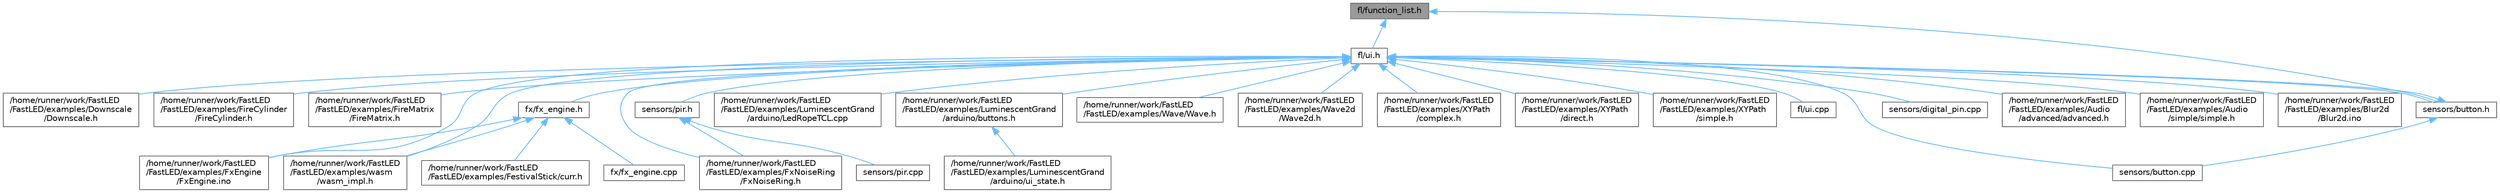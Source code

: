 digraph "fl/function_list.h"
{
 // INTERACTIVE_SVG=YES
 // LATEX_PDF_SIZE
  bgcolor="transparent";
  edge [fontname=Helvetica,fontsize=10,labelfontname=Helvetica,labelfontsize=10];
  node [fontname=Helvetica,fontsize=10,shape=box,height=0.2,width=0.4];
  Node1 [id="Node000001",label="fl/function_list.h",height=0.2,width=0.4,color="gray40", fillcolor="grey60", style="filled", fontcolor="black",tooltip=" "];
  Node1 -> Node2 [id="edge1_Node000001_Node000002",dir="back",color="steelblue1",style="solid",tooltip=" "];
  Node2 [id="Node000002",label="fl/ui.h",height=0.2,width=0.4,color="grey40", fillcolor="white", style="filled",URL="$d9/d3b/ui_8h.html",tooltip=" "];
  Node2 -> Node3 [id="edge2_Node000002_Node000003",dir="back",color="steelblue1",style="solid",tooltip=" "];
  Node3 [id="Node000003",label="/home/runner/work/FastLED\l/FastLED/examples/Audio\l/advanced/advanced.h",height=0.2,width=0.4,color="grey40", fillcolor="white", style="filled",URL="$da/dc7/advanced_8h.html",tooltip=" "];
  Node2 -> Node4 [id="edge3_Node000002_Node000004",dir="back",color="steelblue1",style="solid",tooltip=" "];
  Node4 [id="Node000004",label="/home/runner/work/FastLED\l/FastLED/examples/Audio\l/simple/simple.h",height=0.2,width=0.4,color="grey40", fillcolor="white", style="filled",URL="$db/d49/_audio_2simple_2simple_8h.html",tooltip=" "];
  Node2 -> Node5 [id="edge4_Node000002_Node000005",dir="back",color="steelblue1",style="solid",tooltip=" "];
  Node5 [id="Node000005",label="/home/runner/work/FastLED\l/FastLED/examples/Blur2d\l/Blur2d.ino",height=0.2,width=0.4,color="grey40", fillcolor="white", style="filled",URL="$df/d42/_blur2d_8ino.html",tooltip="Demonstrates 2D blur effects on LED matrix."];
  Node2 -> Node6 [id="edge5_Node000002_Node000006",dir="back",color="steelblue1",style="solid",tooltip=" "];
  Node6 [id="Node000006",label="/home/runner/work/FastLED\l/FastLED/examples/Downscale\l/Downscale.h",height=0.2,width=0.4,color="grey40", fillcolor="white", style="filled",URL="$d6/d1a/examples_2_downscale_2downscale_8h.html",tooltip=" "];
  Node2 -> Node7 [id="edge6_Node000002_Node000007",dir="back",color="steelblue1",style="solid",tooltip=" "];
  Node7 [id="Node000007",label="/home/runner/work/FastLED\l/FastLED/examples/FireCylinder\l/FireCylinder.h",height=0.2,width=0.4,color="grey40", fillcolor="white", style="filled",URL="$d8/dd0/_fire_cylinder_8h.html",tooltip=" "];
  Node2 -> Node8 [id="edge7_Node000002_Node000008",dir="back",color="steelblue1",style="solid",tooltip=" "];
  Node8 [id="Node000008",label="/home/runner/work/FastLED\l/FastLED/examples/FireMatrix\l/FireMatrix.h",height=0.2,width=0.4,color="grey40", fillcolor="white", style="filled",URL="$d5/d88/_fire_matrix_8h.html",tooltip=" "];
  Node2 -> Node9 [id="edge8_Node000002_Node000009",dir="back",color="steelblue1",style="solid",tooltip=" "];
  Node9 [id="Node000009",label="/home/runner/work/FastLED\l/FastLED/examples/FxEngine\l/FxEngine.ino",height=0.2,width=0.4,color="grey40", fillcolor="white", style="filled",URL="$d6/d35/_fx_engine_8ino.html",tooltip="Demonstrates FxEngine for switching between effects."];
  Node2 -> Node10 [id="edge9_Node000002_Node000010",dir="back",color="steelblue1",style="solid",tooltip=" "];
  Node10 [id="Node000010",label="/home/runner/work/FastLED\l/FastLED/examples/FxNoiseRing\l/FxNoiseRing.h",height=0.2,width=0.4,color="grey40", fillcolor="white", style="filled",URL="$d5/d77/_fx_noise_ring_8h.html",tooltip=" "];
  Node2 -> Node11 [id="edge10_Node000002_Node000011",dir="back",color="steelblue1",style="solid",tooltip=" "];
  Node11 [id="Node000011",label="/home/runner/work/FastLED\l/FastLED/examples/LuminescentGrand\l/arduino/LedRopeTCL.cpp",height=0.2,width=0.4,color="grey40", fillcolor="white", style="filled",URL="$d6/dc9/_led_rope_t_c_l_8cpp.html",tooltip=" "];
  Node2 -> Node12 [id="edge11_Node000002_Node000012",dir="back",color="steelblue1",style="solid",tooltip=" "];
  Node12 [id="Node000012",label="/home/runner/work/FastLED\l/FastLED/examples/LuminescentGrand\l/arduino/buttons.h",height=0.2,width=0.4,color="grey40", fillcolor="white", style="filled",URL="$de/d05/buttons_8h.html",tooltip=" "];
  Node12 -> Node13 [id="edge12_Node000012_Node000013",dir="back",color="steelblue1",style="solid",tooltip=" "];
  Node13 [id="Node000013",label="/home/runner/work/FastLED\l/FastLED/examples/LuminescentGrand\l/arduino/ui_state.h",height=0.2,width=0.4,color="grey40", fillcolor="white", style="filled",URL="$d9/da7/ui__state_8h.html",tooltip=" "];
  Node2 -> Node14 [id="edge13_Node000002_Node000014",dir="back",color="steelblue1",style="solid",tooltip=" "];
  Node14 [id="Node000014",label="/home/runner/work/FastLED\l/FastLED/examples/Wave/Wave.h",height=0.2,width=0.4,color="grey40", fillcolor="white", style="filled",URL="$d8/d78/examples_2_wave_2wave_8h.html",tooltip=" "];
  Node2 -> Node15 [id="edge14_Node000002_Node000015",dir="back",color="steelblue1",style="solid",tooltip=" "];
  Node15 [id="Node000015",label="/home/runner/work/FastLED\l/FastLED/examples/Wave2d\l/Wave2d.h",height=0.2,width=0.4,color="grey40", fillcolor="white", style="filled",URL="$d5/d94/_wave2d_8h.html",tooltip=" "];
  Node2 -> Node16 [id="edge15_Node000002_Node000016",dir="back",color="steelblue1",style="solid",tooltip=" "];
  Node16 [id="Node000016",label="/home/runner/work/FastLED\l/FastLED/examples/XYPath\l/complex.h",height=0.2,width=0.4,color="grey40", fillcolor="white", style="filled",URL="$d7/d3b/complex_8h.html",tooltip=" "];
  Node2 -> Node17 [id="edge16_Node000002_Node000017",dir="back",color="steelblue1",style="solid",tooltip=" "];
  Node17 [id="Node000017",label="/home/runner/work/FastLED\l/FastLED/examples/XYPath\l/direct.h",height=0.2,width=0.4,color="grey40", fillcolor="white", style="filled",URL="$d6/daf/direct_8h.html",tooltip=" "];
  Node2 -> Node18 [id="edge17_Node000002_Node000018",dir="back",color="steelblue1",style="solid",tooltip=" "];
  Node18 [id="Node000018",label="/home/runner/work/FastLED\l/FastLED/examples/XYPath\l/simple.h",height=0.2,width=0.4,color="grey40", fillcolor="white", style="filled",URL="$d3/d52/_x_y_path_2simple_8h.html",tooltip=" "];
  Node2 -> Node19 [id="edge18_Node000002_Node000019",dir="back",color="steelblue1",style="solid",tooltip=" "];
  Node19 [id="Node000019",label="/home/runner/work/FastLED\l/FastLED/examples/wasm\l/wasm_impl.h",height=0.2,width=0.4,color="grey40", fillcolor="white", style="filled",URL="$da/d40/wasm__impl_8h.html",tooltip=" "];
  Node2 -> Node20 [id="edge19_Node000002_Node000020",dir="back",color="steelblue1",style="solid",tooltip=" "];
  Node20 [id="Node000020",label="fl/ui.cpp",height=0.2,width=0.4,color="grey40", fillcolor="white", style="filled",URL="$d4/d38/ui_8cpp.html",tooltip=" "];
  Node2 -> Node21 [id="edge20_Node000002_Node000021",dir="back",color="steelblue1",style="solid",tooltip=" "];
  Node21 [id="Node000021",label="fx/fx_engine.h",height=0.2,width=0.4,color="grey40", fillcolor="white", style="filled",URL="$d9/d3c/fx__engine_8h.html",tooltip=" "];
  Node21 -> Node22 [id="edge21_Node000021_Node000022",dir="back",color="steelblue1",style="solid",tooltip=" "];
  Node22 [id="Node000022",label="/home/runner/work/FastLED\l/FastLED/examples/FestivalStick/curr.h",height=0.2,width=0.4,color="grey40", fillcolor="white", style="filled",URL="$d4/d06/curr_8h.html",tooltip=" "];
  Node21 -> Node9 [id="edge22_Node000021_Node000009",dir="back",color="steelblue1",style="solid",tooltip=" "];
  Node21 -> Node19 [id="edge23_Node000021_Node000019",dir="back",color="steelblue1",style="solid",tooltip=" "];
  Node21 -> Node23 [id="edge24_Node000021_Node000023",dir="back",color="steelblue1",style="solid",tooltip=" "];
  Node23 [id="Node000023",label="fx/fx_engine.cpp",height=0.2,width=0.4,color="grey40", fillcolor="white", style="filled",URL="$df/d8e/fx__engine_8cpp.html",tooltip=" "];
  Node2 -> Node24 [id="edge25_Node000002_Node000024",dir="back",color="steelblue1",style="solid",tooltip=" "];
  Node24 [id="Node000024",label="sensors/button.cpp",height=0.2,width=0.4,color="grey40", fillcolor="white", style="filled",URL="$d6/df7/button_8cpp.html",tooltip=" "];
  Node2 -> Node25 [id="edge26_Node000002_Node000025",dir="back",color="steelblue1",style="solid",tooltip=" "];
  Node25 [id="Node000025",label="sensors/button.h",height=0.2,width=0.4,color="grey40", fillcolor="white", style="filled",URL="$d7/d0e/button_8h.html",tooltip=" "];
  Node25 -> Node2 [id="edge27_Node000025_Node000002",dir="back",color="steelblue1",style="solid",tooltip=" "];
  Node25 -> Node24 [id="edge28_Node000025_Node000024",dir="back",color="steelblue1",style="solid",tooltip=" "];
  Node2 -> Node26 [id="edge29_Node000002_Node000026",dir="back",color="steelblue1",style="solid",tooltip=" "];
  Node26 [id="Node000026",label="sensors/digital_pin.cpp",height=0.2,width=0.4,color="grey40", fillcolor="white", style="filled",URL="$de/d2b/digital__pin_8cpp.html",tooltip=" "];
  Node2 -> Node27 [id="edge30_Node000002_Node000027",dir="back",color="steelblue1",style="solid",tooltip=" "];
  Node27 [id="Node000027",label="sensors/pir.h",height=0.2,width=0.4,color="grey40", fillcolor="white", style="filled",URL="$d9/dd3/pir_8h.html",tooltip=" "];
  Node27 -> Node10 [id="edge31_Node000027_Node000010",dir="back",color="steelblue1",style="solid",tooltip=" "];
  Node27 -> Node28 [id="edge32_Node000027_Node000028",dir="back",color="steelblue1",style="solid",tooltip=" "];
  Node28 [id="Node000028",label="sensors/pir.cpp",height=0.2,width=0.4,color="grey40", fillcolor="white", style="filled",URL="$d2/da7/pir_8cpp.html",tooltip=" "];
  Node1 -> Node25 [id="edge33_Node000001_Node000025",dir="back",color="steelblue1",style="solid",tooltip=" "];
}
